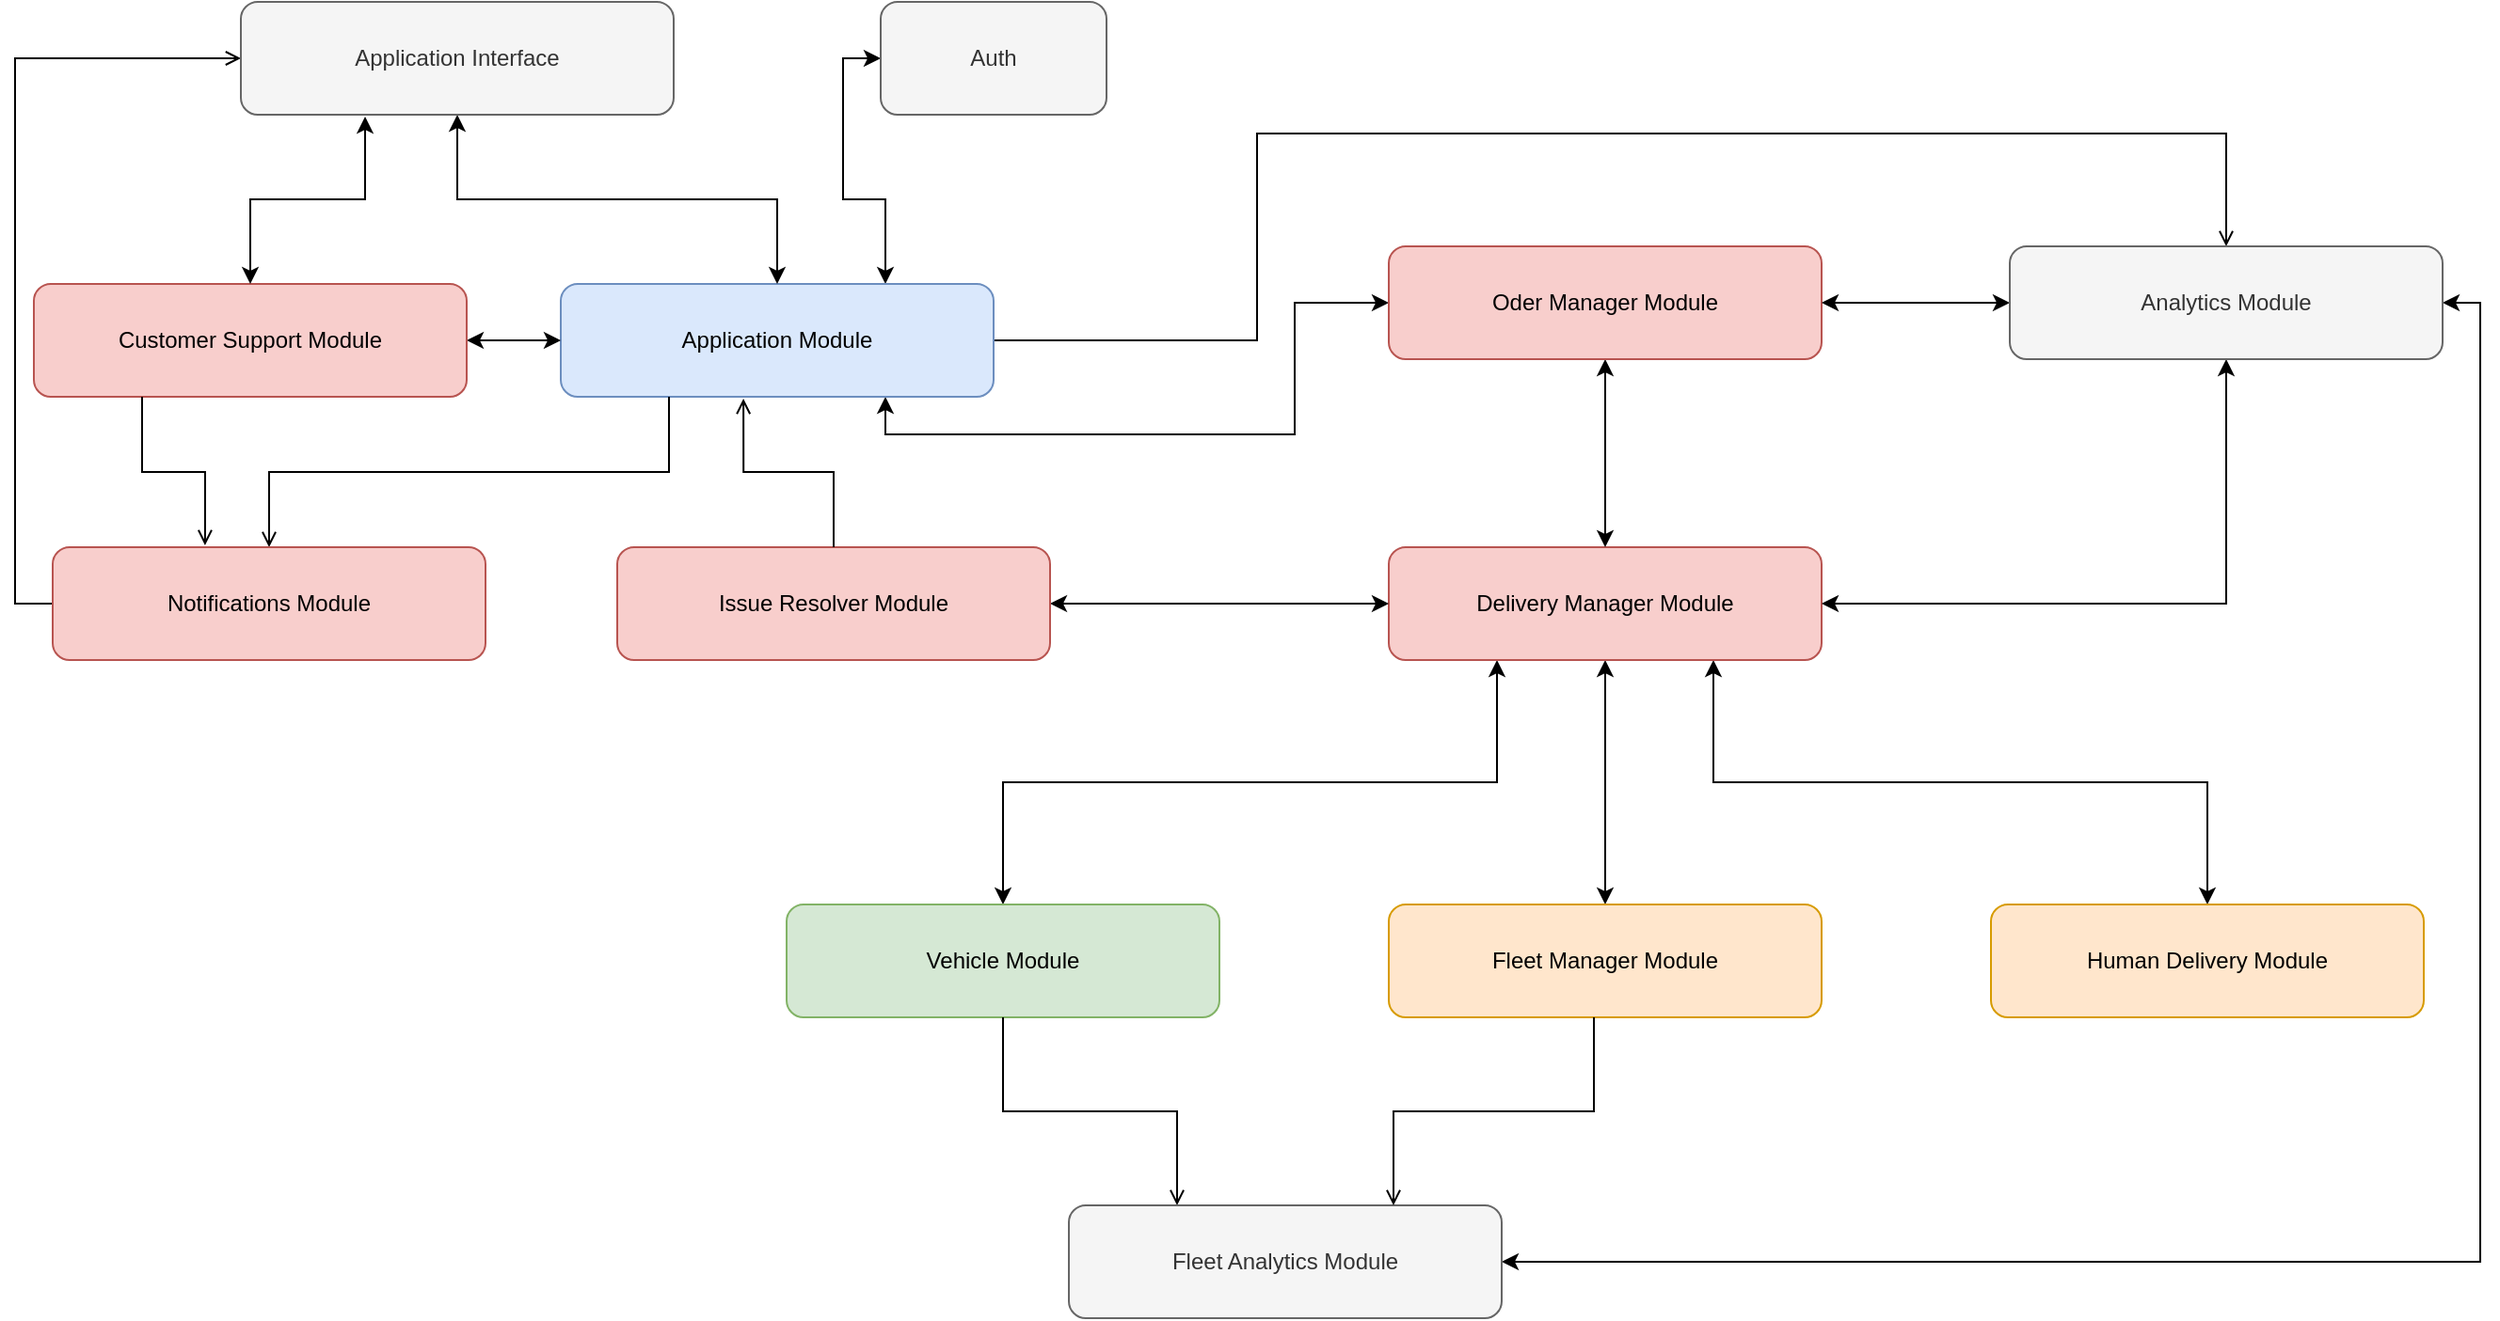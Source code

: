 <mxfile version="22.1.18" type="github">
  <diagram name="Page-1" id="JNoKeEhUsSiIVOGm3DSZ">
    <mxGraphModel dx="1646" dy="854" grid="1" gridSize="10" guides="1" tooltips="1" connect="1" arrows="1" fold="1" page="1" pageScale="1" pageWidth="1920" pageHeight="1200" math="0" shadow="0">
      <root>
        <mxCell id="0" />
        <mxCell id="1" parent="0" />
        <mxCell id="CBZbs6wx1SUjHwiTuZBU-10" style="edgeStyle=orthogonalEdgeStyle;rounded=0;orthogonalLoop=1;jettySize=auto;html=1;exitX=0.5;exitY=1;exitDx=0;exitDy=0;startArrow=classic;startFill=1;" edge="1" parent="1" source="CBZbs6wx1SUjHwiTuZBU-2" target="CBZbs6wx1SUjHwiTuZBU-6">
          <mxGeometry relative="1" as="geometry" />
        </mxCell>
        <mxCell id="CBZbs6wx1SUjHwiTuZBU-11" style="edgeStyle=orthogonalEdgeStyle;rounded=0;orthogonalLoop=1;jettySize=auto;html=1;exitX=0.75;exitY=1;exitDx=0;exitDy=0;entryX=0.5;entryY=0;entryDx=0;entryDy=0;startArrow=classic;startFill=1;" edge="1" parent="1" source="CBZbs6wx1SUjHwiTuZBU-2" target="CBZbs6wx1SUjHwiTuZBU-7">
          <mxGeometry relative="1" as="geometry" />
        </mxCell>
        <mxCell id="CBZbs6wx1SUjHwiTuZBU-12" style="edgeStyle=orthogonalEdgeStyle;rounded=0;orthogonalLoop=1;jettySize=auto;html=1;exitX=0.25;exitY=1;exitDx=0;exitDy=0;entryX=0.5;entryY=0;entryDx=0;entryDy=0;startArrow=classic;startFill=1;" edge="1" parent="1" source="CBZbs6wx1SUjHwiTuZBU-2" target="CBZbs6wx1SUjHwiTuZBU-8">
          <mxGeometry relative="1" as="geometry" />
        </mxCell>
        <mxCell id="CBZbs6wx1SUjHwiTuZBU-2" value="Delivery Manager Module" style="rounded=1;whiteSpace=wrap;html=1;fillColor=#f8cecc;strokeColor=#b85450;" vertex="1" parent="1">
          <mxGeometry x="830" y="350" width="230" height="60" as="geometry" />
        </mxCell>
        <mxCell id="CBZbs6wx1SUjHwiTuZBU-16" style="edgeStyle=orthogonalEdgeStyle;rounded=0;orthogonalLoop=1;jettySize=auto;html=1;exitX=0.75;exitY=0;exitDx=0;exitDy=0;entryX=0;entryY=0.5;entryDx=0;entryDy=0;startArrow=classic;startFill=1;" edge="1" parent="1" source="CBZbs6wx1SUjHwiTuZBU-3" target="CBZbs6wx1SUjHwiTuZBU-4">
          <mxGeometry relative="1" as="geometry" />
        </mxCell>
        <mxCell id="CBZbs6wx1SUjHwiTuZBU-17" style="edgeStyle=orthogonalEdgeStyle;rounded=0;orthogonalLoop=1;jettySize=auto;html=1;exitX=0.75;exitY=1;exitDx=0;exitDy=0;entryX=0;entryY=0.5;entryDx=0;entryDy=0;startArrow=classic;startFill=1;" edge="1" parent="1" source="CBZbs6wx1SUjHwiTuZBU-3" target="CBZbs6wx1SUjHwiTuZBU-5">
          <mxGeometry relative="1" as="geometry">
            <Array as="points">
              <mxPoint x="563" y="290" />
              <mxPoint x="780" y="290" />
              <mxPoint x="780" y="220" />
            </Array>
          </mxGeometry>
        </mxCell>
        <mxCell id="CBZbs6wx1SUjHwiTuZBU-34" style="edgeStyle=orthogonalEdgeStyle;rounded=0;orthogonalLoop=1;jettySize=auto;html=1;exitX=1;exitY=0.5;exitDx=0;exitDy=0;entryX=0.5;entryY=0;entryDx=0;entryDy=0;endArrow=open;endFill=0;" edge="1" parent="1" source="CBZbs6wx1SUjHwiTuZBU-3" target="CBZbs6wx1SUjHwiTuZBU-27">
          <mxGeometry relative="1" as="geometry">
            <Array as="points">
              <mxPoint x="760" y="240" />
              <mxPoint x="760" y="130" />
              <mxPoint x="1275" y="130" />
            </Array>
          </mxGeometry>
        </mxCell>
        <mxCell id="CBZbs6wx1SUjHwiTuZBU-3" value="Application Module" style="rounded=1;whiteSpace=wrap;html=1;fillColor=#dae8fc;strokeColor=#6c8ebf;" vertex="1" parent="1">
          <mxGeometry x="390" y="210" width="230" height="60" as="geometry" />
        </mxCell>
        <mxCell id="CBZbs6wx1SUjHwiTuZBU-4" value="Auth" style="rounded=1;whiteSpace=wrap;html=1;fillColor=#f5f5f5;fontColor=#333333;strokeColor=#666666;" vertex="1" parent="1">
          <mxGeometry x="560" y="60" width="120" height="60" as="geometry" />
        </mxCell>
        <mxCell id="CBZbs6wx1SUjHwiTuZBU-9" style="edgeStyle=orthogonalEdgeStyle;rounded=0;orthogonalLoop=1;jettySize=auto;html=1;exitX=0.5;exitY=1;exitDx=0;exitDy=0;startArrow=classic;startFill=1;" edge="1" parent="1" source="CBZbs6wx1SUjHwiTuZBU-5" target="CBZbs6wx1SUjHwiTuZBU-2">
          <mxGeometry relative="1" as="geometry" />
        </mxCell>
        <mxCell id="CBZbs6wx1SUjHwiTuZBU-5" value="Oder Manager Module" style="rounded=1;whiteSpace=wrap;html=1;fillColor=#f8cecc;strokeColor=#b85450;" vertex="1" parent="1">
          <mxGeometry x="830" y="190" width="230" height="60" as="geometry" />
        </mxCell>
        <mxCell id="CBZbs6wx1SUjHwiTuZBU-6" value="Fleet Manager Module" style="rounded=1;whiteSpace=wrap;html=1;fillColor=#ffe6cc;strokeColor=#d79b00;" vertex="1" parent="1">
          <mxGeometry x="830" y="540" width="230" height="60" as="geometry" />
        </mxCell>
        <mxCell id="CBZbs6wx1SUjHwiTuZBU-7" value="Human Delivery Module" style="rounded=1;whiteSpace=wrap;html=1;fillColor=#ffe6cc;strokeColor=#d79b00;" vertex="1" parent="1">
          <mxGeometry x="1150" y="540" width="230" height="60" as="geometry" />
        </mxCell>
        <mxCell id="CBZbs6wx1SUjHwiTuZBU-8" value="Vehicle Module" style="rounded=1;whiteSpace=wrap;html=1;fillColor=#d5e8d4;strokeColor=#82b366;" vertex="1" parent="1">
          <mxGeometry x="510" y="540" width="230" height="60" as="geometry" />
        </mxCell>
        <mxCell id="CBZbs6wx1SUjHwiTuZBU-15" style="edgeStyle=orthogonalEdgeStyle;rounded=0;orthogonalLoop=1;jettySize=auto;html=1;exitX=0.25;exitY=0;exitDx=0;exitDy=0;entryX=0.5;entryY=1;entryDx=0;entryDy=0;startArrow=open;startFill=0;endArrow=none;endFill=0;" edge="1" parent="1" source="CBZbs6wx1SUjHwiTuZBU-13" target="CBZbs6wx1SUjHwiTuZBU-8">
          <mxGeometry relative="1" as="geometry" />
        </mxCell>
        <mxCell id="CBZbs6wx1SUjHwiTuZBU-30" style="edgeStyle=orthogonalEdgeStyle;rounded=0;orthogonalLoop=1;jettySize=auto;html=1;exitX=1;exitY=0.5;exitDx=0;exitDy=0;entryX=1;entryY=0.5;entryDx=0;entryDy=0;startArrow=classic;startFill=1;" edge="1" parent="1" source="CBZbs6wx1SUjHwiTuZBU-13" target="CBZbs6wx1SUjHwiTuZBU-27">
          <mxGeometry relative="1" as="geometry" />
        </mxCell>
        <mxCell id="CBZbs6wx1SUjHwiTuZBU-13" value="Fleet Analytics Module" style="rounded=1;whiteSpace=wrap;html=1;fillColor=#f5f5f5;fontColor=#333333;strokeColor=#666666;" vertex="1" parent="1">
          <mxGeometry x="660" y="700" width="230" height="60" as="geometry" />
        </mxCell>
        <mxCell id="CBZbs6wx1SUjHwiTuZBU-14" style="edgeStyle=orthogonalEdgeStyle;rounded=0;orthogonalLoop=1;jettySize=auto;html=1;exitX=0.75;exitY=0;exitDx=0;exitDy=0;entryX=0.474;entryY=1;entryDx=0;entryDy=0;entryPerimeter=0;startArrow=open;startFill=0;endArrow=none;endFill=0;" edge="1" parent="1" source="CBZbs6wx1SUjHwiTuZBU-13" target="CBZbs6wx1SUjHwiTuZBU-6">
          <mxGeometry relative="1" as="geometry" />
        </mxCell>
        <mxCell id="CBZbs6wx1SUjHwiTuZBU-19" style="edgeStyle=orthogonalEdgeStyle;rounded=0;orthogonalLoop=1;jettySize=auto;html=1;exitX=1;exitY=0.5;exitDx=0;exitDy=0;entryX=0;entryY=0.5;entryDx=0;entryDy=0;startArrow=classic;startFill=1;" edge="1" parent="1" source="CBZbs6wx1SUjHwiTuZBU-18" target="CBZbs6wx1SUjHwiTuZBU-2">
          <mxGeometry relative="1" as="geometry" />
        </mxCell>
        <mxCell id="CBZbs6wx1SUjHwiTuZBU-18" value="Issue Resolver Module" style="rounded=1;whiteSpace=wrap;html=1;fillColor=#f8cecc;strokeColor=#b85450;" vertex="1" parent="1">
          <mxGeometry x="420" y="350" width="230" height="60" as="geometry" />
        </mxCell>
        <mxCell id="CBZbs6wx1SUjHwiTuZBU-22" style="edgeStyle=orthogonalEdgeStyle;rounded=0;orthogonalLoop=1;jettySize=auto;html=1;exitX=0.5;exitY=0;exitDx=0;exitDy=0;entryX=0.25;entryY=1;entryDx=0;entryDy=0;startArrow=open;startFill=0;endArrow=none;endFill=0;" edge="1" parent="1" source="CBZbs6wx1SUjHwiTuZBU-20" target="CBZbs6wx1SUjHwiTuZBU-3">
          <mxGeometry relative="1" as="geometry" />
        </mxCell>
        <mxCell id="CBZbs6wx1SUjHwiTuZBU-33" style="edgeStyle=orthogonalEdgeStyle;rounded=0;orthogonalLoop=1;jettySize=auto;html=1;exitX=0;exitY=0.5;exitDx=0;exitDy=0;entryX=0;entryY=0.5;entryDx=0;entryDy=0;endArrow=open;endFill=0;" edge="1" parent="1" source="CBZbs6wx1SUjHwiTuZBU-20" target="CBZbs6wx1SUjHwiTuZBU-23">
          <mxGeometry relative="1" as="geometry" />
        </mxCell>
        <mxCell id="CBZbs6wx1SUjHwiTuZBU-20" value="Notifications Module" style="rounded=1;whiteSpace=wrap;html=1;fillColor=#f8cecc;strokeColor=#b85450;" vertex="1" parent="1">
          <mxGeometry x="120" y="350" width="230" height="60" as="geometry" />
        </mxCell>
        <mxCell id="CBZbs6wx1SUjHwiTuZBU-21" style="edgeStyle=orthogonalEdgeStyle;rounded=0;orthogonalLoop=1;jettySize=auto;html=1;exitX=0.5;exitY=0;exitDx=0;exitDy=0;entryX=0.422;entryY=1.017;entryDx=0;entryDy=0;entryPerimeter=0;startArrow=none;startFill=0;endArrow=open;endFill=0;" edge="1" parent="1" source="CBZbs6wx1SUjHwiTuZBU-18" target="CBZbs6wx1SUjHwiTuZBU-3">
          <mxGeometry relative="1" as="geometry" />
        </mxCell>
        <mxCell id="CBZbs6wx1SUjHwiTuZBU-24" style="edgeStyle=orthogonalEdgeStyle;rounded=0;orthogonalLoop=1;jettySize=auto;html=1;exitX=0.5;exitY=1;exitDx=0;exitDy=0;entryX=0.5;entryY=0;entryDx=0;entryDy=0;startArrow=classic;startFill=1;" edge="1" parent="1" source="CBZbs6wx1SUjHwiTuZBU-23" target="CBZbs6wx1SUjHwiTuZBU-3">
          <mxGeometry relative="1" as="geometry" />
        </mxCell>
        <mxCell id="CBZbs6wx1SUjHwiTuZBU-23" value="Application Interface" style="rounded=1;whiteSpace=wrap;html=1;fillColor=#f5f5f5;fontColor=#333333;strokeColor=#666666;" vertex="1" parent="1">
          <mxGeometry x="220" y="60" width="230" height="60" as="geometry" />
        </mxCell>
        <mxCell id="CBZbs6wx1SUjHwiTuZBU-26" style="edgeStyle=orthogonalEdgeStyle;rounded=0;orthogonalLoop=1;jettySize=auto;html=1;exitX=1;exitY=0.5;exitDx=0;exitDy=0;startArrow=classic;startFill=1;" edge="1" parent="1" source="CBZbs6wx1SUjHwiTuZBU-25" target="CBZbs6wx1SUjHwiTuZBU-3">
          <mxGeometry relative="1" as="geometry" />
        </mxCell>
        <mxCell id="CBZbs6wx1SUjHwiTuZBU-25" value="Customer Support Module" style="rounded=1;whiteSpace=wrap;html=1;fillColor=#f8cecc;strokeColor=#b85450;" vertex="1" parent="1">
          <mxGeometry x="110" y="210" width="230" height="60" as="geometry" />
        </mxCell>
        <mxCell id="CBZbs6wx1SUjHwiTuZBU-28" style="edgeStyle=orthogonalEdgeStyle;rounded=0;orthogonalLoop=1;jettySize=auto;html=1;exitX=0;exitY=0.5;exitDx=0;exitDy=0;startArrow=classic;startFill=1;" edge="1" parent="1" source="CBZbs6wx1SUjHwiTuZBU-27" target="CBZbs6wx1SUjHwiTuZBU-5">
          <mxGeometry relative="1" as="geometry" />
        </mxCell>
        <mxCell id="CBZbs6wx1SUjHwiTuZBU-29" style="edgeStyle=orthogonalEdgeStyle;rounded=0;orthogonalLoop=1;jettySize=auto;html=1;exitX=0.5;exitY=1;exitDx=0;exitDy=0;entryX=1;entryY=0.5;entryDx=0;entryDy=0;startArrow=classic;startFill=1;" edge="1" parent="1" source="CBZbs6wx1SUjHwiTuZBU-27" target="CBZbs6wx1SUjHwiTuZBU-2">
          <mxGeometry relative="1" as="geometry" />
        </mxCell>
        <mxCell id="CBZbs6wx1SUjHwiTuZBU-27" value="Analytics Module" style="rounded=1;whiteSpace=wrap;html=1;fillColor=#f5f5f5;fontColor=#333333;strokeColor=#666666;" vertex="1" parent="1">
          <mxGeometry x="1160" y="190" width="230" height="60" as="geometry" />
        </mxCell>
        <mxCell id="CBZbs6wx1SUjHwiTuZBU-32" style="edgeStyle=orthogonalEdgeStyle;rounded=0;orthogonalLoop=1;jettySize=auto;html=1;exitX=0.5;exitY=0;exitDx=0;exitDy=0;entryX=0.287;entryY=1.017;entryDx=0;entryDy=0;entryPerimeter=0;startArrow=classic;startFill=1;" edge="1" parent="1" source="CBZbs6wx1SUjHwiTuZBU-25" target="CBZbs6wx1SUjHwiTuZBU-23">
          <mxGeometry relative="1" as="geometry" />
        </mxCell>
        <mxCell id="CBZbs6wx1SUjHwiTuZBU-35" style="edgeStyle=orthogonalEdgeStyle;rounded=0;orthogonalLoop=1;jettySize=auto;html=1;exitX=0.25;exitY=1;exitDx=0;exitDy=0;entryX=0.352;entryY=-0.017;entryDx=0;entryDy=0;entryPerimeter=0;endArrow=open;endFill=0;" edge="1" parent="1" source="CBZbs6wx1SUjHwiTuZBU-25" target="CBZbs6wx1SUjHwiTuZBU-20">
          <mxGeometry relative="1" as="geometry" />
        </mxCell>
      </root>
    </mxGraphModel>
  </diagram>
</mxfile>
